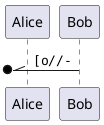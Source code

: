 {
  "sha1": "67t0ulxrvrwyc2e4d15i8g3aotx9uvn",
  "insertion": {
    "when": "2024-05-30T20:48:20.898Z",
    "user": "plantuml@gmail.com"
  }
}
@startuml
participant Alice as a
participant Bob   as b

 [o//- b : "" [o//-""
@enduml
